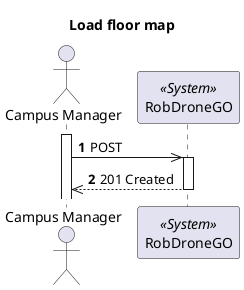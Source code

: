 @startuml
'https://plantuml.com/sequence-diagram

autonumber
skinparam packageStyle rect

title Load floor map

actor "Campus Manager" as CM
participant "RobDroneGO" as Sys <<System>>

activate CM
CM->> Sys : POST

activate Sys
CM<<-- Sys : 201 Created
deactivate Sys


@enduml
